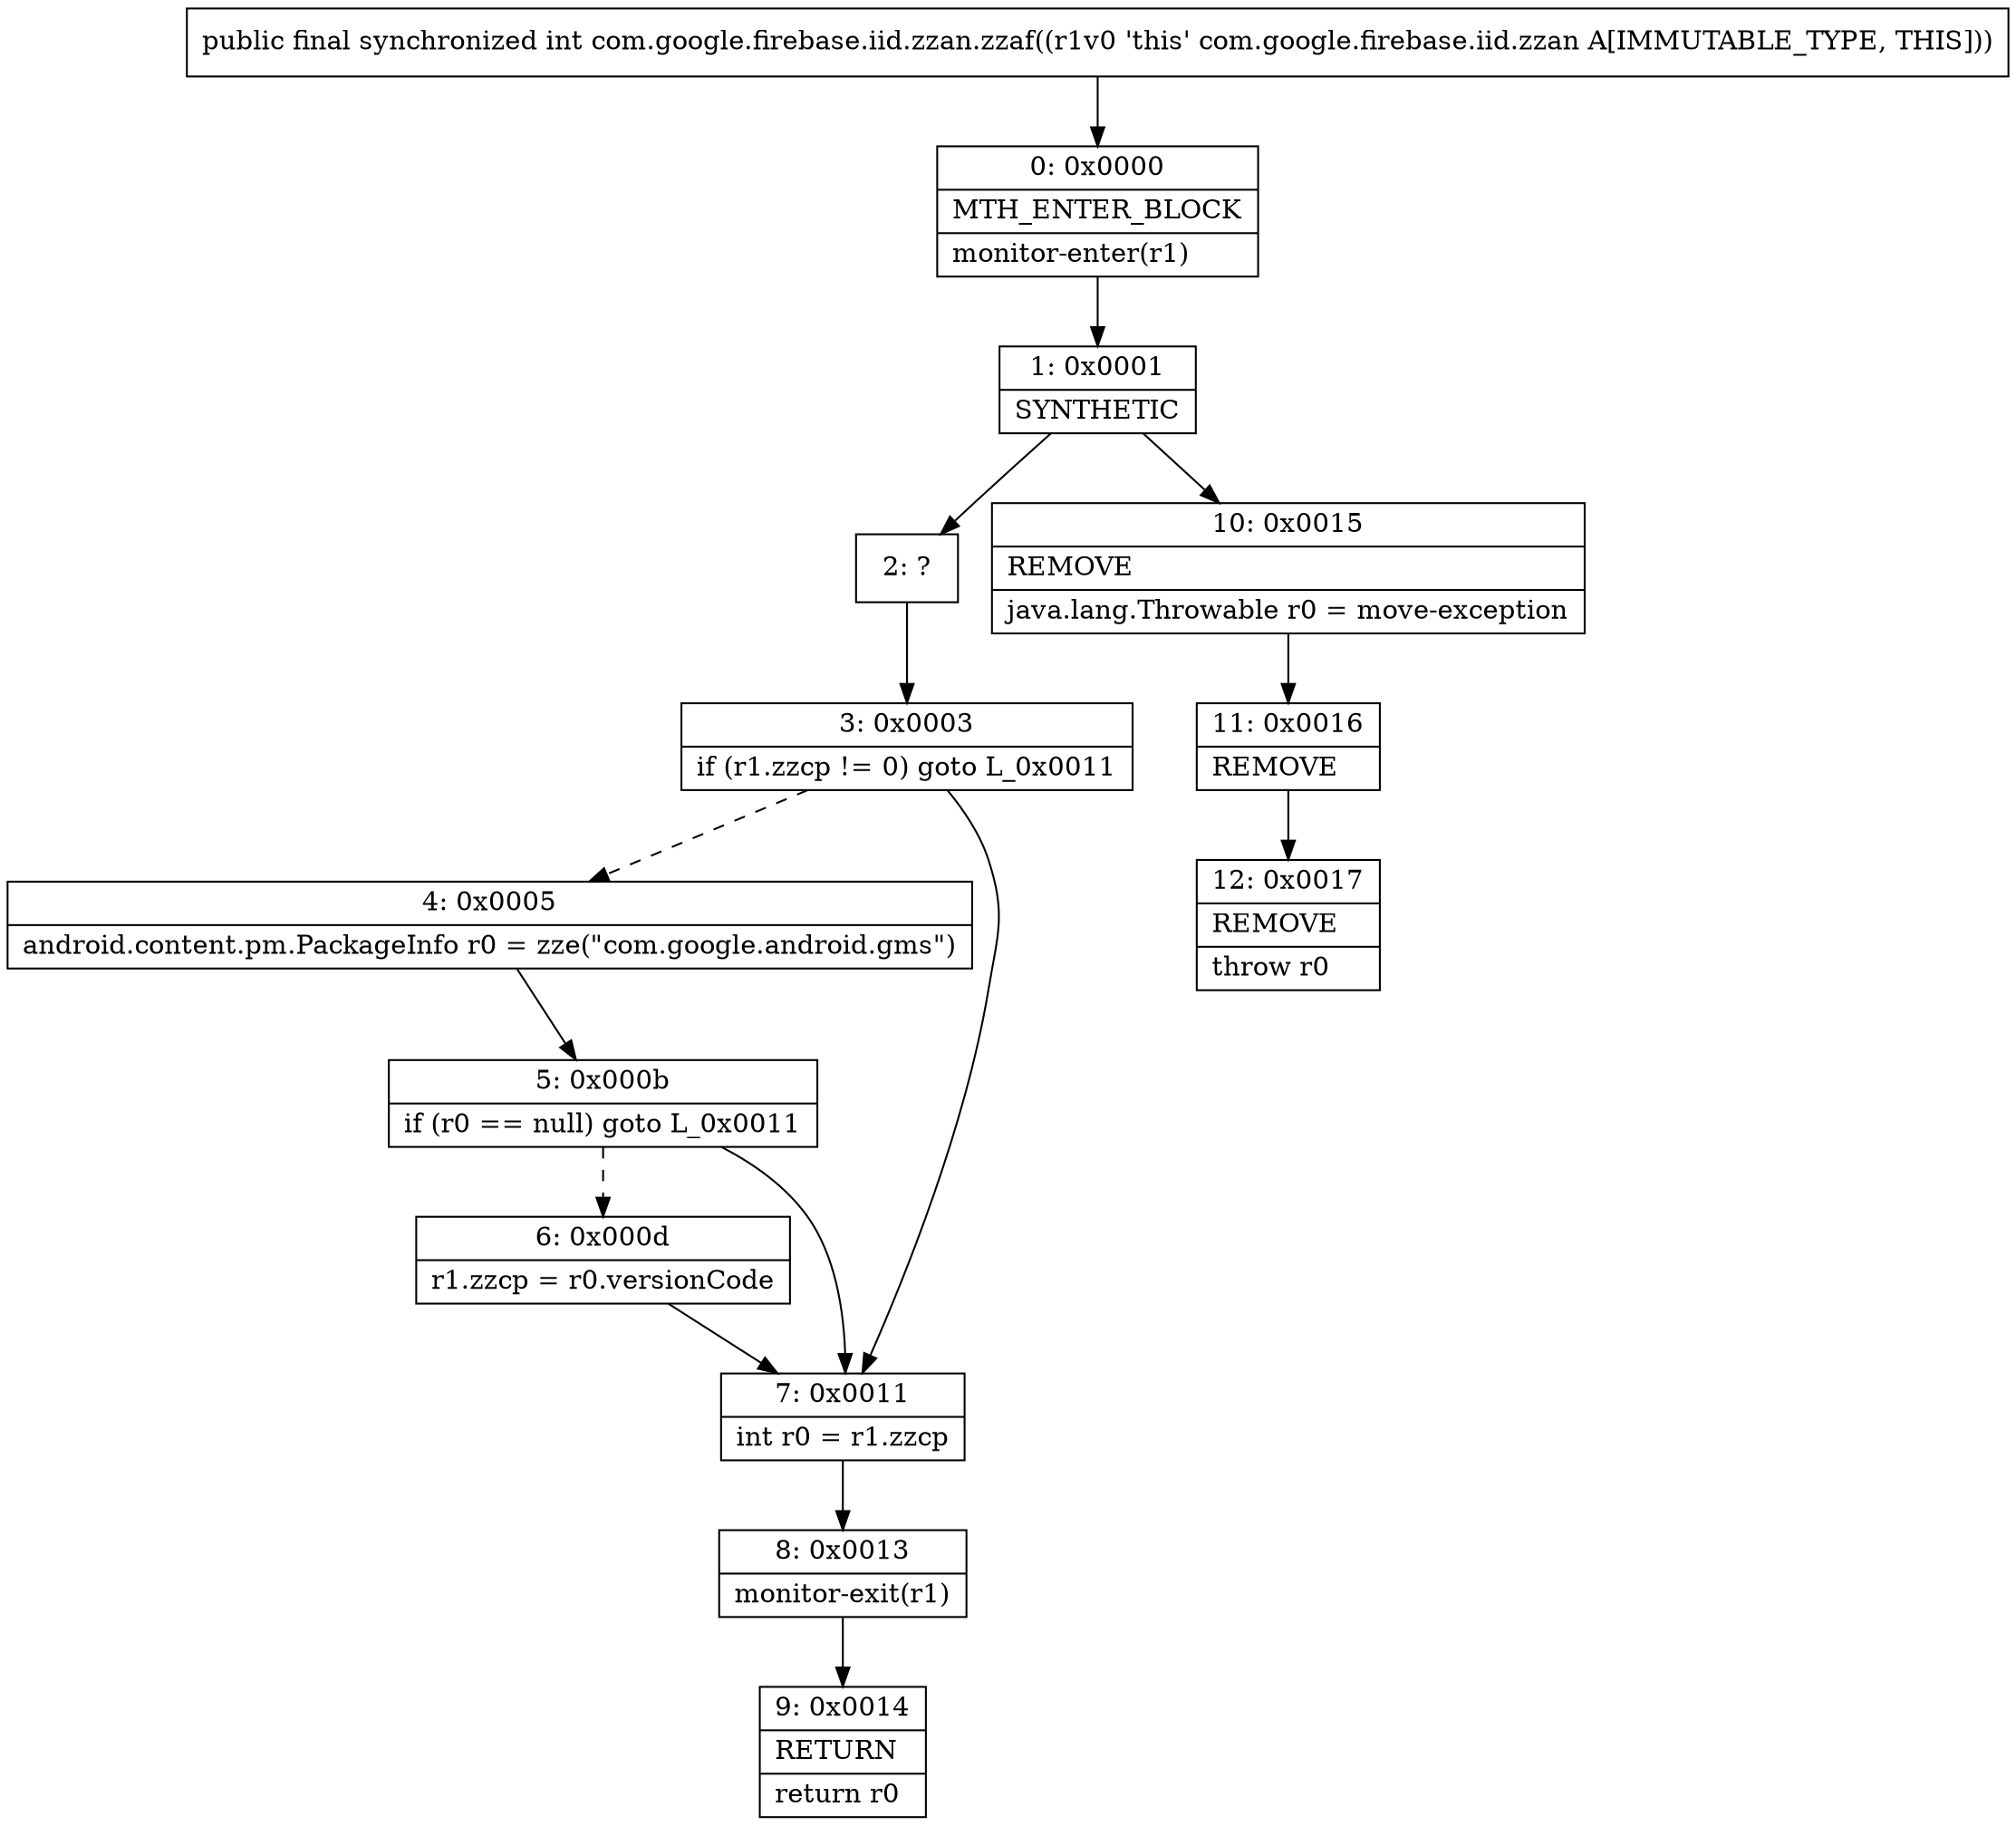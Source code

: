 digraph "CFG forcom.google.firebase.iid.zzan.zzaf()I" {
Node_0 [shape=record,label="{0\:\ 0x0000|MTH_ENTER_BLOCK\l|monitor\-enter(r1)\l}"];
Node_1 [shape=record,label="{1\:\ 0x0001|SYNTHETIC\l}"];
Node_2 [shape=record,label="{2\:\ ?}"];
Node_3 [shape=record,label="{3\:\ 0x0003|if (r1.zzcp != 0) goto L_0x0011\l}"];
Node_4 [shape=record,label="{4\:\ 0x0005|android.content.pm.PackageInfo r0 = zze(\"com.google.android.gms\")\l}"];
Node_5 [shape=record,label="{5\:\ 0x000b|if (r0 == null) goto L_0x0011\l}"];
Node_6 [shape=record,label="{6\:\ 0x000d|r1.zzcp = r0.versionCode\l}"];
Node_7 [shape=record,label="{7\:\ 0x0011|int r0 = r1.zzcp\l}"];
Node_8 [shape=record,label="{8\:\ 0x0013|monitor\-exit(r1)\l}"];
Node_9 [shape=record,label="{9\:\ 0x0014|RETURN\l|return r0\l}"];
Node_10 [shape=record,label="{10\:\ 0x0015|REMOVE\l|java.lang.Throwable r0 = move\-exception\l}"];
Node_11 [shape=record,label="{11\:\ 0x0016|REMOVE\l}"];
Node_12 [shape=record,label="{12\:\ 0x0017|REMOVE\l|throw r0\l}"];
MethodNode[shape=record,label="{public final synchronized int com.google.firebase.iid.zzan.zzaf((r1v0 'this' com.google.firebase.iid.zzan A[IMMUTABLE_TYPE, THIS])) }"];
MethodNode -> Node_0;
Node_0 -> Node_1;
Node_1 -> Node_2;
Node_1 -> Node_10;
Node_2 -> Node_3;
Node_3 -> Node_4[style=dashed];
Node_3 -> Node_7;
Node_4 -> Node_5;
Node_5 -> Node_6[style=dashed];
Node_5 -> Node_7;
Node_6 -> Node_7;
Node_7 -> Node_8;
Node_8 -> Node_9;
Node_10 -> Node_11;
Node_11 -> Node_12;
}

